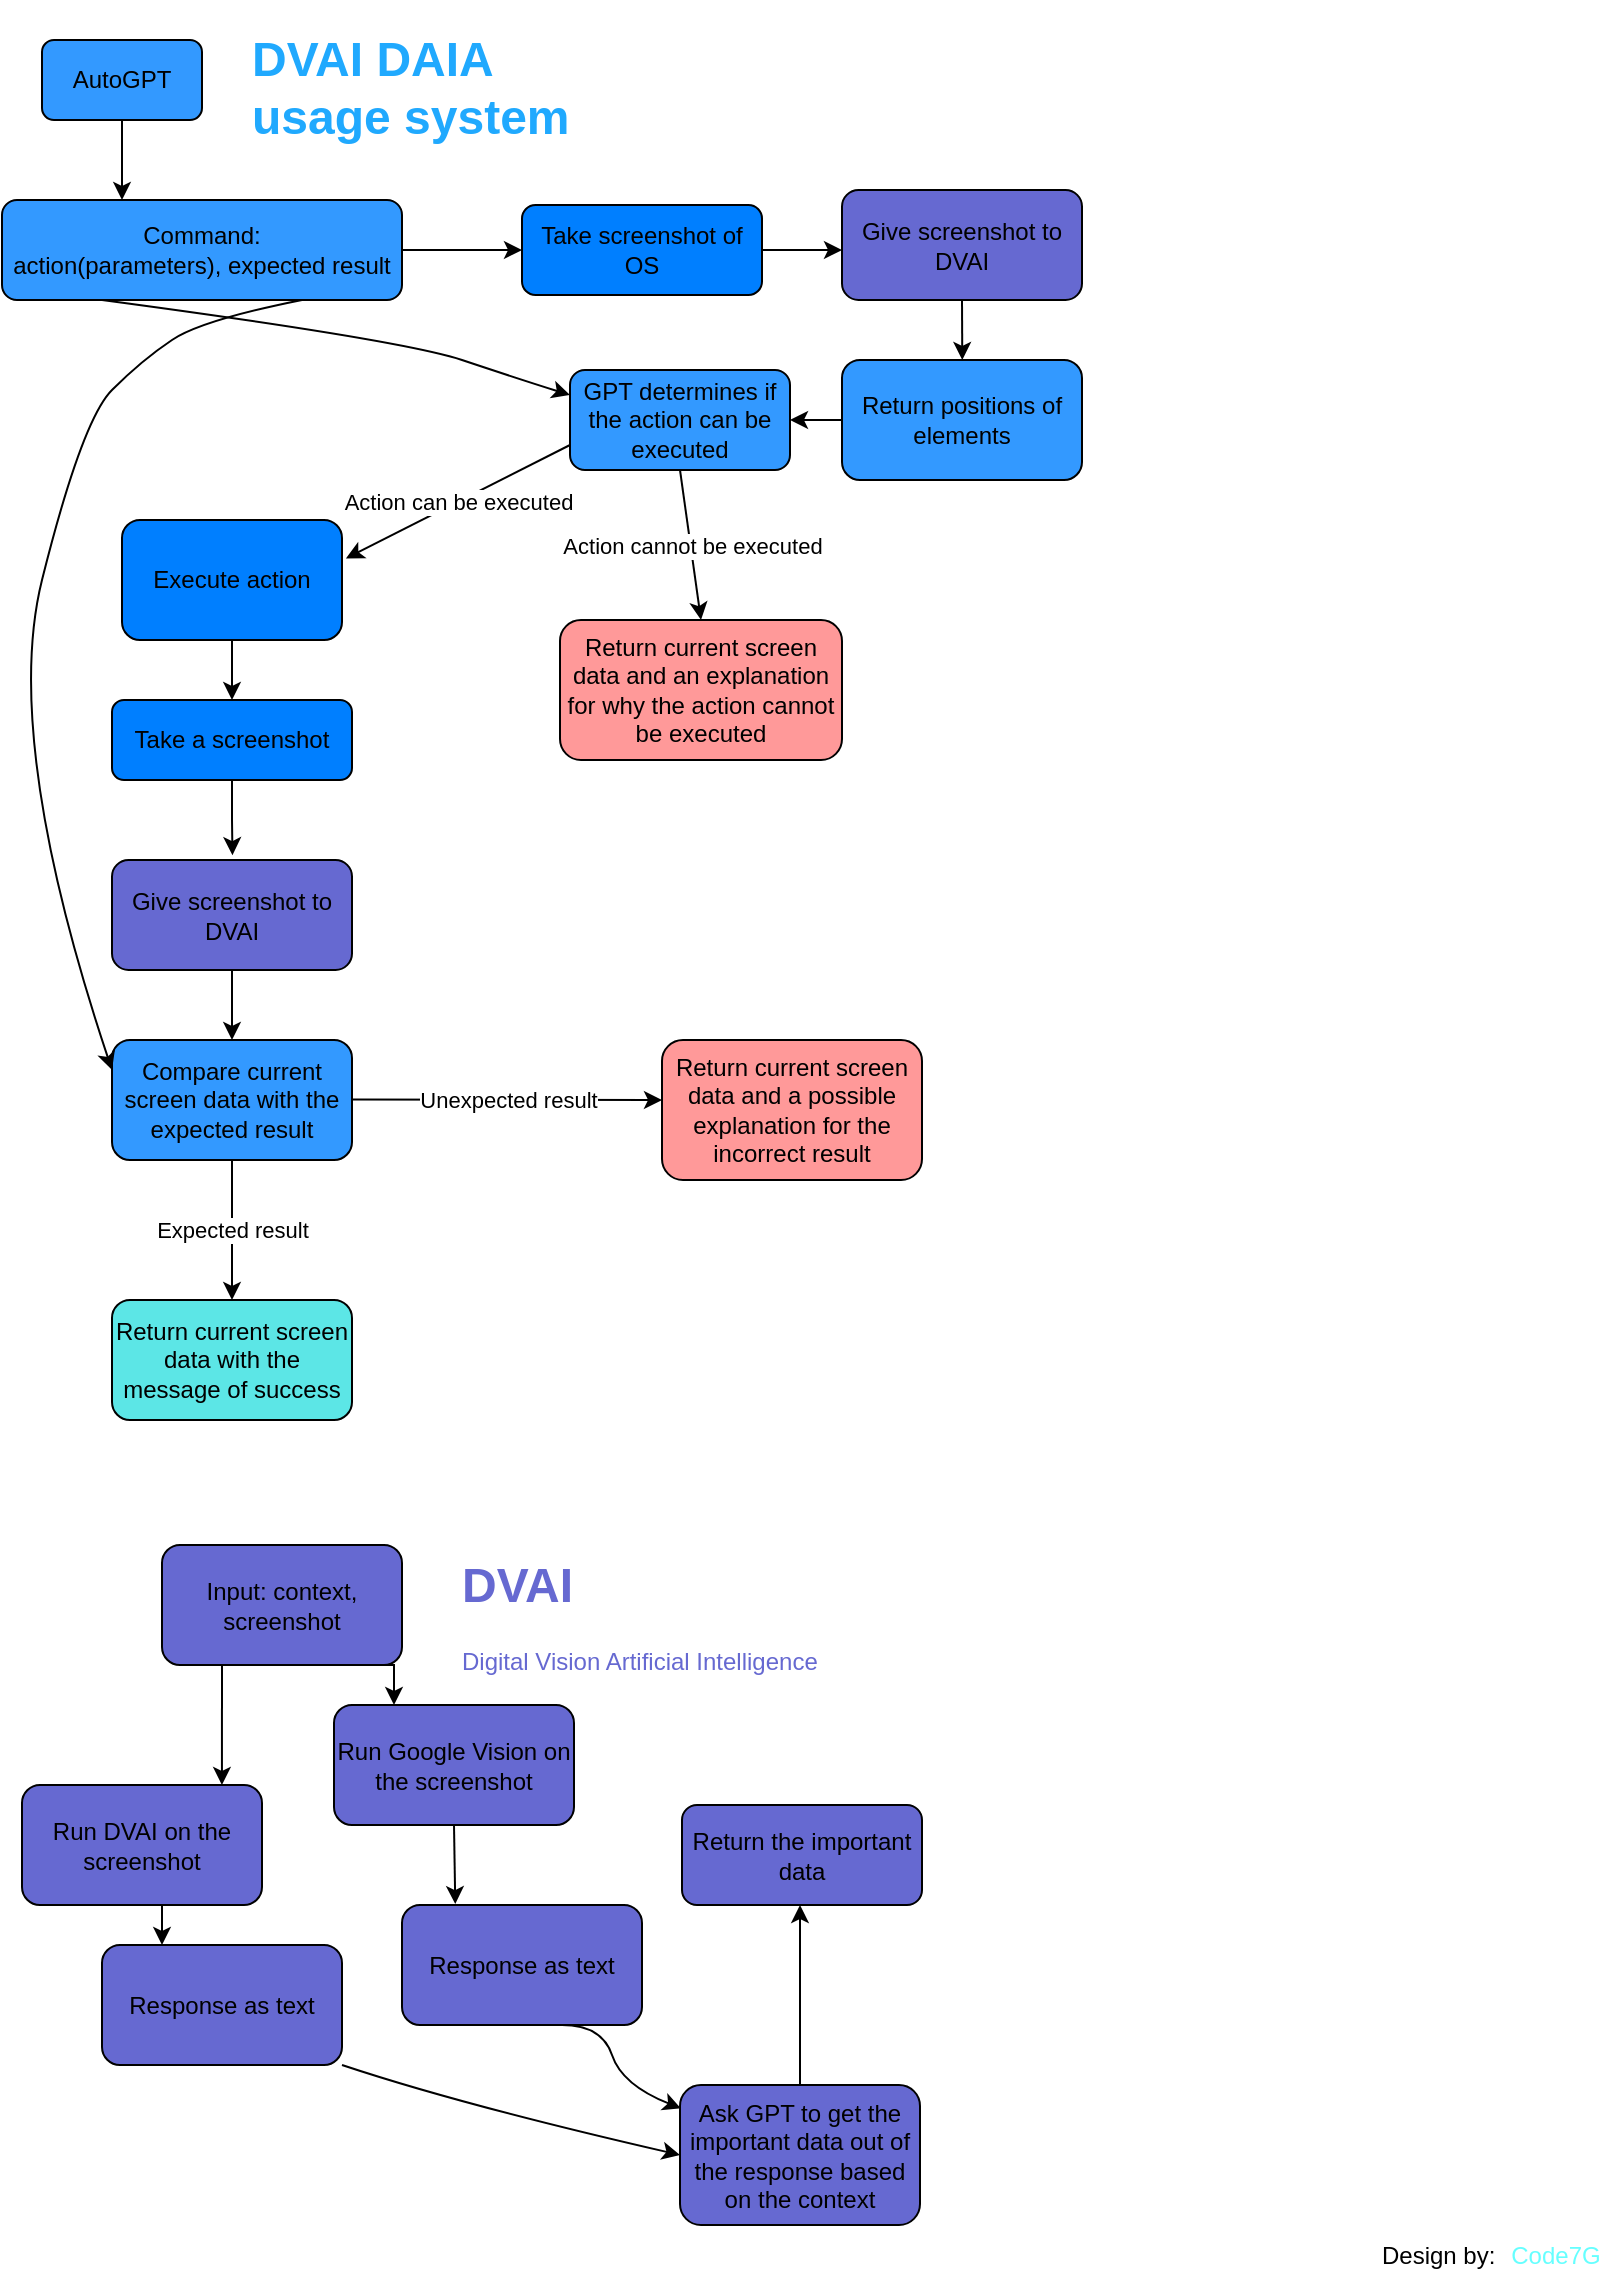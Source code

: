 <mxfile version="21.6.5" type="device">
  <diagram name="Page-1" id="1D2-Nhp47-rkcNYjSydB">
    <mxGraphModel dx="980" dy="562" grid="1" gridSize="10" guides="1" tooltips="1" connect="1" arrows="1" fold="1" page="1" pageScale="1" pageWidth="827" pageHeight="1169" math="0" shadow="0">
      <root>
        <mxCell id="0" />
        <mxCell id="1" parent="0" />
        <mxCell id="d9SfHAU4DeMQL1Lp1Af6-2" style="edgeStyle=orthogonalEdgeStyle;rounded=0;orthogonalLoop=1;jettySize=auto;html=1;" parent="1" source="d9SfHAU4DeMQL1Lp1Af6-1" edge="1">
          <mxGeometry relative="1" as="geometry">
            <mxPoint x="80" y="120" as="targetPoint" />
          </mxGeometry>
        </mxCell>
        <mxCell id="d9SfHAU4DeMQL1Lp1Af6-1" value="AutoGPT" style="rounded=1;whiteSpace=wrap;html=1;fillColor=#3399FF;" parent="1" vertex="1">
          <mxGeometry x="40" y="40" width="80" height="40" as="geometry" />
        </mxCell>
        <mxCell id="d9SfHAU4DeMQL1Lp1Af6-5" style="edgeStyle=orthogonalEdgeStyle;rounded=0;orthogonalLoop=1;jettySize=auto;html=1;exitX=1;exitY=0.5;exitDx=0;exitDy=0;" parent="1" source="d9SfHAU4DeMQL1Lp1Af6-3" edge="1">
          <mxGeometry relative="1" as="geometry">
            <mxPoint x="280" y="145" as="targetPoint" />
          </mxGeometry>
        </mxCell>
        <mxCell id="d9SfHAU4DeMQL1Lp1Af6-3" value="Command:&lt;br&gt;action(parameters), expected result" style="rounded=1;whiteSpace=wrap;html=1;fillColor=#3399FF;" parent="1" vertex="1">
          <mxGeometry x="20" y="120" width="200" height="50" as="geometry" />
        </mxCell>
        <mxCell id="d9SfHAU4DeMQL1Lp1Af6-7" style="edgeStyle=orthogonalEdgeStyle;rounded=0;orthogonalLoop=1;jettySize=auto;html=1;exitX=1;exitY=0.5;exitDx=0;exitDy=0;" parent="1" source="d9SfHAU4DeMQL1Lp1Af6-6" edge="1">
          <mxGeometry relative="1" as="geometry">
            <mxPoint x="440" y="145" as="targetPoint" />
          </mxGeometry>
        </mxCell>
        <mxCell id="d9SfHAU4DeMQL1Lp1Af6-6" value="Take screenshot of OS" style="rounded=1;whiteSpace=wrap;html=1;fillColor=#007FFF;" parent="1" vertex="1">
          <mxGeometry x="280" y="122.5" width="120" height="45" as="geometry" />
        </mxCell>
        <mxCell id="d9SfHAU4DeMQL1Lp1Af6-9" style="edgeStyle=orthogonalEdgeStyle;rounded=0;orthogonalLoop=1;jettySize=auto;html=1;exitX=0.5;exitY=1;exitDx=0;exitDy=0;" parent="1" source="d9SfHAU4DeMQL1Lp1Af6-8" edge="1">
          <mxGeometry relative="1" as="geometry">
            <mxPoint x="500.143" y="200" as="targetPoint" />
          </mxGeometry>
        </mxCell>
        <mxCell id="d9SfHAU4DeMQL1Lp1Af6-8" value="Give screenshot to DVAI" style="rounded=1;whiteSpace=wrap;html=1;fillColor=#6669D1;" parent="1" vertex="1">
          <mxGeometry x="440" y="115" width="120" height="55" as="geometry" />
        </mxCell>
        <mxCell id="d9SfHAU4DeMQL1Lp1Af6-12" style="edgeStyle=orthogonalEdgeStyle;rounded=0;orthogonalLoop=1;jettySize=auto;html=1;entryX=1;entryY=0.5;entryDx=0;entryDy=0;" parent="1" source="d9SfHAU4DeMQL1Lp1Af6-10" target="d9SfHAU4DeMQL1Lp1Af6-11" edge="1">
          <mxGeometry relative="1" as="geometry" />
        </mxCell>
        <mxCell id="d9SfHAU4DeMQL1Lp1Af6-10" value="Return positions of elements" style="rounded=1;whiteSpace=wrap;html=1;fillColor=#3399FF;" parent="1" vertex="1">
          <mxGeometry x="440" y="200" width="120" height="60" as="geometry" />
        </mxCell>
        <mxCell id="d9SfHAU4DeMQL1Lp1Af6-11" value="GPT determines if the action can be executed" style="rounded=1;whiteSpace=wrap;html=1;fillColor=#3399FF;" parent="1" vertex="1">
          <mxGeometry x="304" y="205" width="110" height="50" as="geometry" />
        </mxCell>
        <mxCell id="d9SfHAU4DeMQL1Lp1Af6-13" value="" style="curved=1;endArrow=classic;html=1;rounded=0;exitX=0.25;exitY=1;exitDx=0;exitDy=0;entryX=0;entryY=0.25;entryDx=0;entryDy=0;" parent="1" source="d9SfHAU4DeMQL1Lp1Af6-3" target="d9SfHAU4DeMQL1Lp1Af6-11" edge="1">
          <mxGeometry width="50" height="50" relative="1" as="geometry">
            <mxPoint x="150" y="240" as="sourcePoint" />
            <mxPoint x="200" y="190" as="targetPoint" />
            <Array as="points">
              <mxPoint x="220" y="190" />
              <mxPoint x="280" y="210" />
            </Array>
          </mxGeometry>
        </mxCell>
        <mxCell id="d9SfHAU4DeMQL1Lp1Af6-26" style="edgeStyle=orthogonalEdgeStyle;rounded=0;orthogonalLoop=1;jettySize=auto;html=1;" parent="1" source="d9SfHAU4DeMQL1Lp1Af6-14" edge="1">
          <mxGeometry relative="1" as="geometry">
            <mxPoint x="135" y="370" as="targetPoint" />
          </mxGeometry>
        </mxCell>
        <mxCell id="d9SfHAU4DeMQL1Lp1Af6-14" value="Execute action" style="rounded=1;whiteSpace=wrap;html=1;fillColor=#007FFF;" parent="1" vertex="1">
          <mxGeometry x="80" y="280" width="110" height="60" as="geometry" />
        </mxCell>
        <mxCell id="d9SfHAU4DeMQL1Lp1Af6-17" value="Return current screen data and an explanation for why the action cannot be executed" style="rounded=1;whiteSpace=wrap;html=1;fillColor=#FF9999;" parent="1" vertex="1">
          <mxGeometry x="299" y="330" width="141" height="70" as="geometry" />
        </mxCell>
        <mxCell id="d9SfHAU4DeMQL1Lp1Af6-18" value="" style="endArrow=classic;html=1;rounded=0;exitX=0.5;exitY=1;exitDx=0;exitDy=0;entryX=0.5;entryY=0;entryDx=0;entryDy=0;" parent="1" source="d9SfHAU4DeMQL1Lp1Af6-11" target="d9SfHAU4DeMQL1Lp1Af6-17" edge="1">
          <mxGeometry relative="1" as="geometry">
            <mxPoint x="310" y="290" as="sourcePoint" />
            <mxPoint x="410" y="290" as="targetPoint" />
          </mxGeometry>
        </mxCell>
        <mxCell id="d9SfHAU4DeMQL1Lp1Af6-19" value="Action cannot be executed" style="edgeLabel;resizable=0;html=1;align=center;verticalAlign=middle;" parent="d9SfHAU4DeMQL1Lp1Af6-18" connectable="0" vertex="1">
          <mxGeometry relative="1" as="geometry" />
        </mxCell>
        <mxCell id="d9SfHAU4DeMQL1Lp1Af6-20" value="" style="endArrow=classic;html=1;rounded=0;exitX=0;exitY=0.75;exitDx=0;exitDy=0;entryX=1.018;entryY=0.32;entryDx=0;entryDy=0;entryPerimeter=0;" parent="1" source="d9SfHAU4DeMQL1Lp1Af6-11" target="d9SfHAU4DeMQL1Lp1Af6-14" edge="1">
          <mxGeometry relative="1" as="geometry">
            <mxPoint x="160" y="290" as="sourcePoint" />
            <mxPoint x="260" y="290" as="targetPoint" />
          </mxGeometry>
        </mxCell>
        <mxCell id="d9SfHAU4DeMQL1Lp1Af6-21" value="Action can be executed" style="edgeLabel;resizable=0;html=1;align=center;verticalAlign=middle;" parent="d9SfHAU4DeMQL1Lp1Af6-20" connectable="0" vertex="1">
          <mxGeometry relative="1" as="geometry" />
        </mxCell>
        <mxCell id="d9SfHAU4DeMQL1Lp1Af6-29" style="edgeStyle=orthogonalEdgeStyle;rounded=0;orthogonalLoop=1;jettySize=auto;html=1;entryX=0.502;entryY=-0.044;entryDx=0;entryDy=0;entryPerimeter=0;" parent="1" source="d9SfHAU4DeMQL1Lp1Af6-27" target="d9SfHAU4DeMQL1Lp1Af6-28" edge="1">
          <mxGeometry relative="1" as="geometry" />
        </mxCell>
        <mxCell id="d9SfHAU4DeMQL1Lp1Af6-27" value="Take a screenshot" style="rounded=1;whiteSpace=wrap;html=1;fillColor=#007FFF;" parent="1" vertex="1">
          <mxGeometry x="75" y="370" width="120" height="40" as="geometry" />
        </mxCell>
        <mxCell id="d9SfHAU4DeMQL1Lp1Af6-30" style="edgeStyle=orthogonalEdgeStyle;rounded=0;orthogonalLoop=1;jettySize=auto;html=1;" parent="1" source="d9SfHAU4DeMQL1Lp1Af6-28" edge="1">
          <mxGeometry relative="1" as="geometry">
            <mxPoint x="135" y="540" as="targetPoint" />
          </mxGeometry>
        </mxCell>
        <mxCell id="d9SfHAU4DeMQL1Lp1Af6-28" value="Give screenshot to DVAI" style="rounded=1;whiteSpace=wrap;html=1;fillColor=#6669D1;" parent="1" vertex="1">
          <mxGeometry x="75" y="450" width="120" height="55" as="geometry" />
        </mxCell>
        <mxCell id="d9SfHAU4DeMQL1Lp1Af6-31" value="Compare current screen data with the expected result" style="rounded=1;whiteSpace=wrap;html=1;fillColor=#3399FF;" parent="1" vertex="1">
          <mxGeometry x="75" y="540" width="120" height="60" as="geometry" />
        </mxCell>
        <mxCell id="d9SfHAU4DeMQL1Lp1Af6-32" value="" style="curved=1;endArrow=classic;html=1;rounded=0;exitX=0.75;exitY=1;exitDx=0;exitDy=0;entryX=0;entryY=0.25;entryDx=0;entryDy=0;" parent="1" source="d9SfHAU4DeMQL1Lp1Af6-3" target="d9SfHAU4DeMQL1Lp1Af6-31" edge="1">
          <mxGeometry width="50" height="50" relative="1" as="geometry">
            <mxPoint x="60" y="270" as="sourcePoint" />
            <mxPoint x="60" y="560" as="targetPoint" />
            <Array as="points">
              <mxPoint x="120" y="180" />
              <mxPoint x="90" y="200" />
              <mxPoint x="60" y="230" />
              <mxPoint x="20" y="390" />
            </Array>
          </mxGeometry>
        </mxCell>
        <mxCell id="d9SfHAU4DeMQL1Lp1Af6-34" value="" style="endArrow=classic;html=1;rounded=0;" parent="1" edge="1">
          <mxGeometry relative="1" as="geometry">
            <mxPoint x="195" y="569.8" as="sourcePoint" />
            <mxPoint x="350" y="570" as="targetPoint" />
          </mxGeometry>
        </mxCell>
        <mxCell id="d9SfHAU4DeMQL1Lp1Af6-35" value="Unexpected result" style="edgeLabel;resizable=0;html=1;align=center;verticalAlign=middle;" parent="d9SfHAU4DeMQL1Lp1Af6-34" connectable="0" vertex="1">
          <mxGeometry relative="1" as="geometry" />
        </mxCell>
        <mxCell id="d9SfHAU4DeMQL1Lp1Af6-36" value="Return current screen data and a possible explanation for the incorrect result" style="rounded=1;whiteSpace=wrap;html=1;fillColor=#FF9999;" parent="1" vertex="1">
          <mxGeometry x="350" y="540" width="130" height="70" as="geometry" />
        </mxCell>
        <mxCell id="d9SfHAU4DeMQL1Lp1Af6-37" value="" style="endArrow=classic;html=1;rounded=0;exitX=0.5;exitY=1;exitDx=0;exitDy=0;" parent="1" source="d9SfHAU4DeMQL1Lp1Af6-31" edge="1">
          <mxGeometry relative="1" as="geometry">
            <mxPoint x="100" y="680" as="sourcePoint" />
            <mxPoint x="135" y="670" as="targetPoint" />
          </mxGeometry>
        </mxCell>
        <mxCell id="d9SfHAU4DeMQL1Lp1Af6-38" value="Expected result" style="edgeLabel;resizable=0;html=1;align=center;verticalAlign=middle;" parent="d9SfHAU4DeMQL1Lp1Af6-37" connectable="0" vertex="1">
          <mxGeometry relative="1" as="geometry" />
        </mxCell>
        <mxCell id="d9SfHAU4DeMQL1Lp1Af6-39" value="Return current screen data with the message of success" style="rounded=1;whiteSpace=wrap;html=1;fillColor=#5CE6E6;" parent="1" vertex="1">
          <mxGeometry x="75" y="670" width="120" height="60" as="geometry" />
        </mxCell>
        <mxCell id="R1MkLScNghR0uF7YbVvb-1" value="&lt;h1&gt;&lt;font color=&quot;#6669d1&quot;&gt;DVAI&lt;/font&gt;&lt;/h1&gt;&lt;div&gt;&lt;font color=&quot;#6669d1&quot;&gt;Digital Vision Artificial Intelligence&lt;/font&gt;&lt;/div&gt;" style="text;html=1;strokeColor=none;fillColor=none;spacing=5;spacingTop=-20;whiteSpace=wrap;overflow=hidden;rounded=0;" parent="1" vertex="1">
          <mxGeometry x="245" y="792.5" width="190" height="120" as="geometry" />
        </mxCell>
        <mxCell id="R1MkLScNghR0uF7YbVvb-2" style="edgeStyle=orthogonalEdgeStyle;rounded=0;orthogonalLoop=1;jettySize=auto;html=1;exitX=0.5;exitY=1;exitDx=0;exitDy=0;entryX=0.222;entryY=-0.008;entryDx=0;entryDy=0;entryPerimeter=0;" parent="1" source="R1MkLScNghR0uF7YbVvb-3" target="R1MkLScNghR0uF7YbVvb-10" edge="1">
          <mxGeometry relative="1" as="geometry" />
        </mxCell>
        <mxCell id="R1MkLScNghR0uF7YbVvb-3" value="Run Google Vision on the screenshot" style="rounded=1;whiteSpace=wrap;html=1;fillColor=#6669D1;" parent="1" vertex="1">
          <mxGeometry x="186" y="872.5" width="120" height="60" as="geometry" />
        </mxCell>
        <mxCell id="R1MkLScNghR0uF7YbVvb-4" style="edgeStyle=orthogonalEdgeStyle;rounded=0;orthogonalLoop=1;jettySize=auto;html=1;exitX=0.5;exitY=1;exitDx=0;exitDy=0;entryX=0.25;entryY=0;entryDx=0;entryDy=0;" parent="1" source="R1MkLScNghR0uF7YbVvb-5" target="R1MkLScNghR0uF7YbVvb-9" edge="1">
          <mxGeometry relative="1" as="geometry" />
        </mxCell>
        <mxCell id="R1MkLScNghR0uF7YbVvb-5" value="Run DVAI on the screenshot" style="rounded=1;whiteSpace=wrap;html=1;fillColor=#6669D1;" parent="1" vertex="1">
          <mxGeometry x="30" y="912.5" width="120" height="60" as="geometry" />
        </mxCell>
        <mxCell id="R1MkLScNghR0uF7YbVvb-6" style="edgeStyle=orthogonalEdgeStyle;rounded=0;orthogonalLoop=1;jettySize=auto;html=1;exitX=0.75;exitY=1;exitDx=0;exitDy=0;entryX=0.25;entryY=0;entryDx=0;entryDy=0;" parent="1" source="R1MkLScNghR0uF7YbVvb-8" target="R1MkLScNghR0uF7YbVvb-3" edge="1">
          <mxGeometry relative="1" as="geometry" />
        </mxCell>
        <mxCell id="R1MkLScNghR0uF7YbVvb-7" style="edgeStyle=orthogonalEdgeStyle;rounded=0;orthogonalLoop=1;jettySize=auto;html=1;exitX=0.25;exitY=1;exitDx=0;exitDy=0;entryX=0.833;entryY=0;entryDx=0;entryDy=0;entryPerimeter=0;" parent="1" source="R1MkLScNghR0uF7YbVvb-8" target="R1MkLScNghR0uF7YbVvb-5" edge="1">
          <mxGeometry relative="1" as="geometry" />
        </mxCell>
        <mxCell id="R1MkLScNghR0uF7YbVvb-8" value="Input: context, screenshot" style="rounded=1;whiteSpace=wrap;html=1;fillColor=#6669D1;" parent="1" vertex="1">
          <mxGeometry x="100" y="792.5" width="120" height="60" as="geometry" />
        </mxCell>
        <mxCell id="R1MkLScNghR0uF7YbVvb-9" value="Response as text" style="rounded=1;whiteSpace=wrap;html=1;fillColor=#6669D1;" parent="1" vertex="1">
          <mxGeometry x="70" y="992.5" width="120" height="60" as="geometry" />
        </mxCell>
        <mxCell id="R1MkLScNghR0uF7YbVvb-10" value="Response as text" style="rounded=1;whiteSpace=wrap;html=1;fillColor=#6669D1;" parent="1" vertex="1">
          <mxGeometry x="220" y="972.5" width="120" height="60" as="geometry" />
        </mxCell>
        <mxCell id="R1MkLScNghR0uF7YbVvb-11" style="edgeStyle=orthogonalEdgeStyle;rounded=0;orthogonalLoop=1;jettySize=auto;html=1;exitX=0.5;exitY=0;exitDx=0;exitDy=0;" parent="1" source="R1MkLScNghR0uF7YbVvb-12" edge="1">
          <mxGeometry relative="1" as="geometry">
            <mxPoint x="419" y="972.5" as="targetPoint" />
          </mxGeometry>
        </mxCell>
        <mxCell id="R1MkLScNghR0uF7YbVvb-12" value="Ask GPT to get the important data out of the response based on the context" style="rounded=1;whiteSpace=wrap;html=1;fillColor=#6669D1;" parent="1" vertex="1">
          <mxGeometry x="359" y="1062.5" width="120" height="70" as="geometry" />
        </mxCell>
        <mxCell id="R1MkLScNghR0uF7YbVvb-13" value="" style="curved=1;endArrow=classic;html=1;rounded=0;exitX=1;exitY=1;exitDx=0;exitDy=0;entryX=0;entryY=0.5;entryDx=0;entryDy=0;" parent="1" source="R1MkLScNghR0uF7YbVvb-9" target="R1MkLScNghR0uF7YbVvb-12" edge="1">
          <mxGeometry width="50" height="50" relative="1" as="geometry">
            <mxPoint x="260" y="1102.5" as="sourcePoint" />
            <mxPoint x="310" y="1052.5" as="targetPoint" />
            <Array as="points">
              <mxPoint x="250" y="1072.5" />
            </Array>
          </mxGeometry>
        </mxCell>
        <mxCell id="R1MkLScNghR0uF7YbVvb-14" value="" style="curved=1;endArrow=classic;html=1;rounded=0;exitX=0.667;exitY=1;exitDx=0;exitDy=0;exitPerimeter=0;entryX=0.004;entryY=0.167;entryDx=0;entryDy=0;entryPerimeter=0;" parent="1" source="R1MkLScNghR0uF7YbVvb-10" target="R1MkLScNghR0uF7YbVvb-12" edge="1">
          <mxGeometry width="50" height="50" relative="1" as="geometry">
            <mxPoint x="315" y="1052.5" as="sourcePoint" />
            <mxPoint x="365" y="1002.5" as="targetPoint" />
            <Array as="points">
              <mxPoint x="320" y="1032.5" />
              <mxPoint x="330" y="1062.5" />
            </Array>
          </mxGeometry>
        </mxCell>
        <mxCell id="R1MkLScNghR0uF7YbVvb-15" value="Return the important data" style="rounded=1;whiteSpace=wrap;html=1;fillColor=#6669D1;" parent="1" vertex="1">
          <mxGeometry x="360" y="922.5" width="120" height="50" as="geometry" />
        </mxCell>
        <mxCell id="R1MkLScNghR0uF7YbVvb-16" value="&lt;h1&gt;&lt;font color=&quot;#20a9fe&quot;&gt;DVAI DAIA usage system&lt;/font&gt;&lt;/h1&gt;" style="text;html=1;strokeColor=none;fillColor=none;spacing=5;spacingTop=-20;whiteSpace=wrap;overflow=hidden;rounded=0;" parent="1" vertex="1">
          <mxGeometry x="140" y="30" width="179" height="120" as="geometry" />
        </mxCell>
        <mxCell id="PRYq53YiDl_5siPRFwIJ-1" value="Design by:&amp;nbsp;" style="text;html=1;strokeColor=none;fillColor=none;align=center;verticalAlign=middle;whiteSpace=wrap;rounded=0;" vertex="1" parent="1">
          <mxGeometry x="700" y="1132.5" width="80" height="30" as="geometry" />
        </mxCell>
        <mxCell id="PRYq53YiDl_5siPRFwIJ-3" value="&lt;font color=&quot;#66ffff&quot;&gt;Code7G&lt;/font&gt;" style="text;html=1;strokeColor=none;fillColor=none;align=center;verticalAlign=middle;whiteSpace=wrap;rounded=0;" vertex="1" parent="1">
          <mxGeometry x="767" y="1132.5" width="60" height="30" as="geometry" />
        </mxCell>
      </root>
    </mxGraphModel>
  </diagram>
</mxfile>

